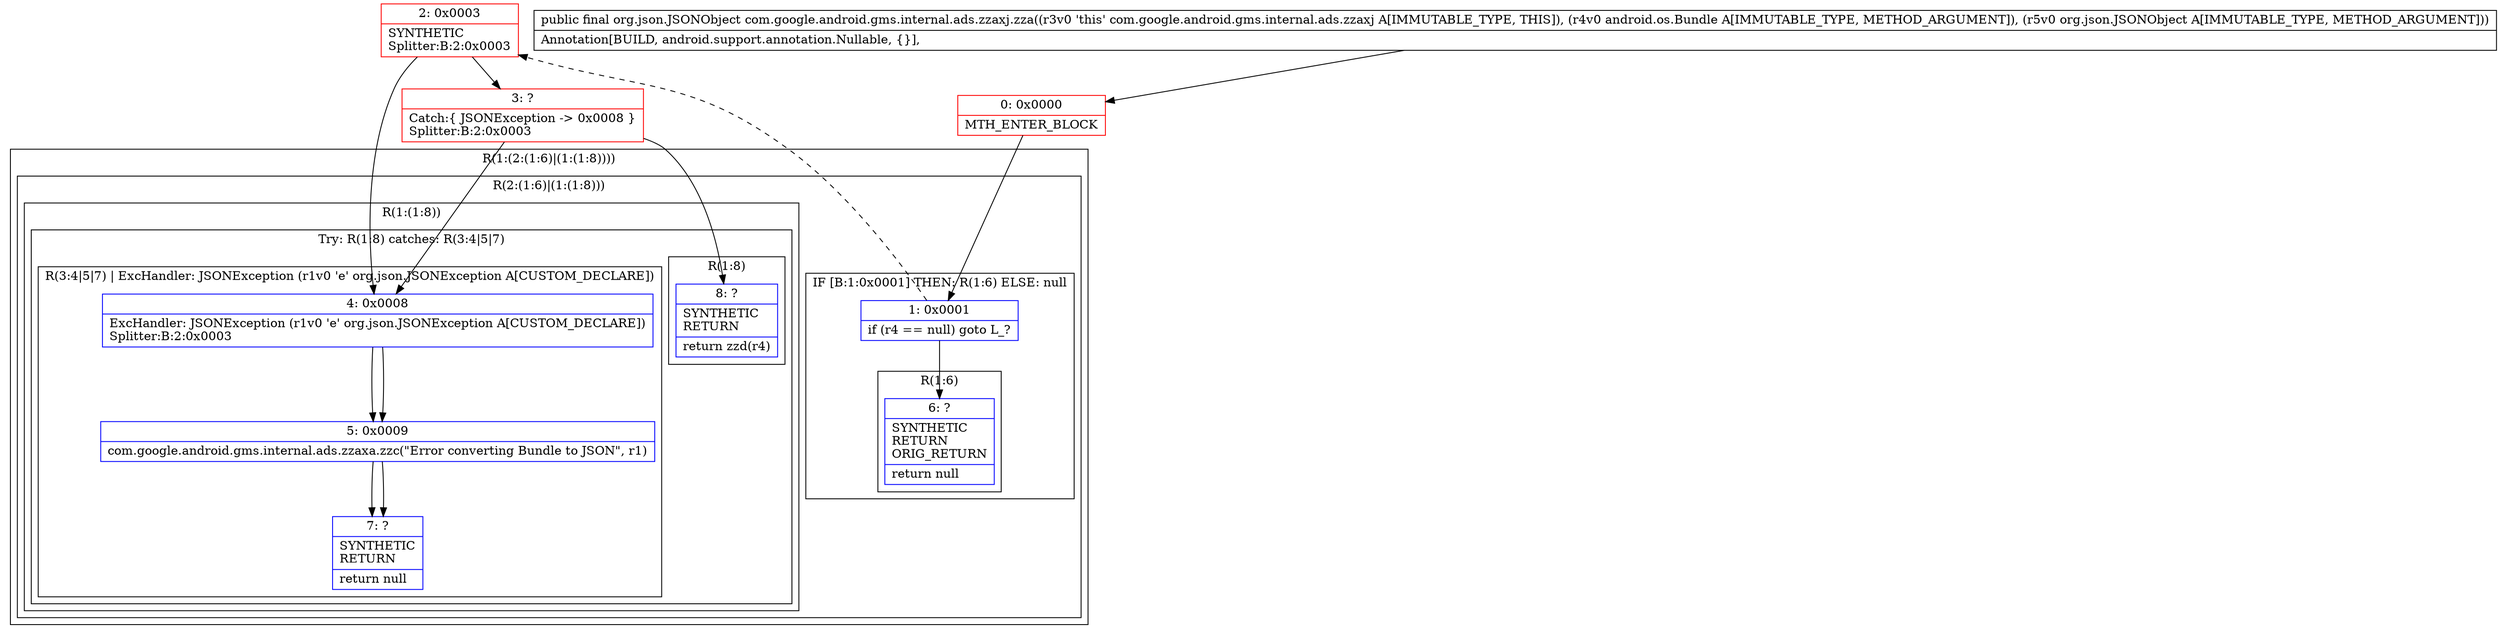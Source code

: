 digraph "CFG forcom.google.android.gms.internal.ads.zzaxj.zza(Landroid\/os\/Bundle;Lorg\/json\/JSONObject;)Lorg\/json\/JSONObject;" {
subgraph cluster_Region_1390239036 {
label = "R(1:(2:(1:6)|(1:(1:8))))";
node [shape=record,color=blue];
subgraph cluster_Region_573155809 {
label = "R(2:(1:6)|(1:(1:8)))";
node [shape=record,color=blue];
subgraph cluster_IfRegion_105979687 {
label = "IF [B:1:0x0001] THEN: R(1:6) ELSE: null";
node [shape=record,color=blue];
Node_1 [shape=record,label="{1\:\ 0x0001|if (r4 == null) goto L_?\l}"];
subgraph cluster_Region_1749488301 {
label = "R(1:6)";
node [shape=record,color=blue];
Node_6 [shape=record,label="{6\:\ ?|SYNTHETIC\lRETURN\lORIG_RETURN\l|return null\l}"];
}
}
subgraph cluster_Region_1347130916 {
label = "R(1:(1:8))";
node [shape=record,color=blue];
subgraph cluster_TryCatchRegion_1069701997 {
label = "Try: R(1:8) catches: R(3:4|5|7)";
node [shape=record,color=blue];
subgraph cluster_Region_828687253 {
label = "R(1:8)";
node [shape=record,color=blue];
Node_8 [shape=record,label="{8\:\ ?|SYNTHETIC\lRETURN\l|return zzd(r4)\l}"];
}
subgraph cluster_Region_1642495342 {
label = "R(3:4|5|7) | ExcHandler: JSONException (r1v0 'e' org.json.JSONException A[CUSTOM_DECLARE])\l";
node [shape=record,color=blue];
Node_4 [shape=record,label="{4\:\ 0x0008|ExcHandler: JSONException (r1v0 'e' org.json.JSONException A[CUSTOM_DECLARE])\lSplitter:B:2:0x0003\l}"];
Node_5 [shape=record,label="{5\:\ 0x0009|com.google.android.gms.internal.ads.zzaxa.zzc(\"Error converting Bundle to JSON\", r1)\l}"];
Node_7 [shape=record,label="{7\:\ ?|SYNTHETIC\lRETURN\l|return null\l}"];
}
}
}
}
}
subgraph cluster_Region_1642495342 {
label = "R(3:4|5|7) | ExcHandler: JSONException (r1v0 'e' org.json.JSONException A[CUSTOM_DECLARE])\l";
node [shape=record,color=blue];
Node_4 [shape=record,label="{4\:\ 0x0008|ExcHandler: JSONException (r1v0 'e' org.json.JSONException A[CUSTOM_DECLARE])\lSplitter:B:2:0x0003\l}"];
Node_5 [shape=record,label="{5\:\ 0x0009|com.google.android.gms.internal.ads.zzaxa.zzc(\"Error converting Bundle to JSON\", r1)\l}"];
Node_7 [shape=record,label="{7\:\ ?|SYNTHETIC\lRETURN\l|return null\l}"];
}
Node_0 [shape=record,color=red,label="{0\:\ 0x0000|MTH_ENTER_BLOCK\l}"];
Node_2 [shape=record,color=red,label="{2\:\ 0x0003|SYNTHETIC\lSplitter:B:2:0x0003\l}"];
Node_3 [shape=record,color=red,label="{3\:\ ?|Catch:\{ JSONException \-\> 0x0008 \}\lSplitter:B:2:0x0003\l}"];
MethodNode[shape=record,label="{public final org.json.JSONObject com.google.android.gms.internal.ads.zzaxj.zza((r3v0 'this' com.google.android.gms.internal.ads.zzaxj A[IMMUTABLE_TYPE, THIS]), (r4v0 android.os.Bundle A[IMMUTABLE_TYPE, METHOD_ARGUMENT]), (r5v0 org.json.JSONObject A[IMMUTABLE_TYPE, METHOD_ARGUMENT]))  | Annotation[BUILD, android.support.annotation.Nullable, \{\}], \l}"];
MethodNode -> Node_0;
Node_1 -> Node_2[style=dashed];
Node_1 -> Node_6;
Node_4 -> Node_5;
Node_5 -> Node_7;
Node_4 -> Node_5;
Node_5 -> Node_7;
Node_0 -> Node_1;
Node_2 -> Node_3;
Node_2 -> Node_4;
Node_3 -> Node_4;
Node_3 -> Node_8;
}


